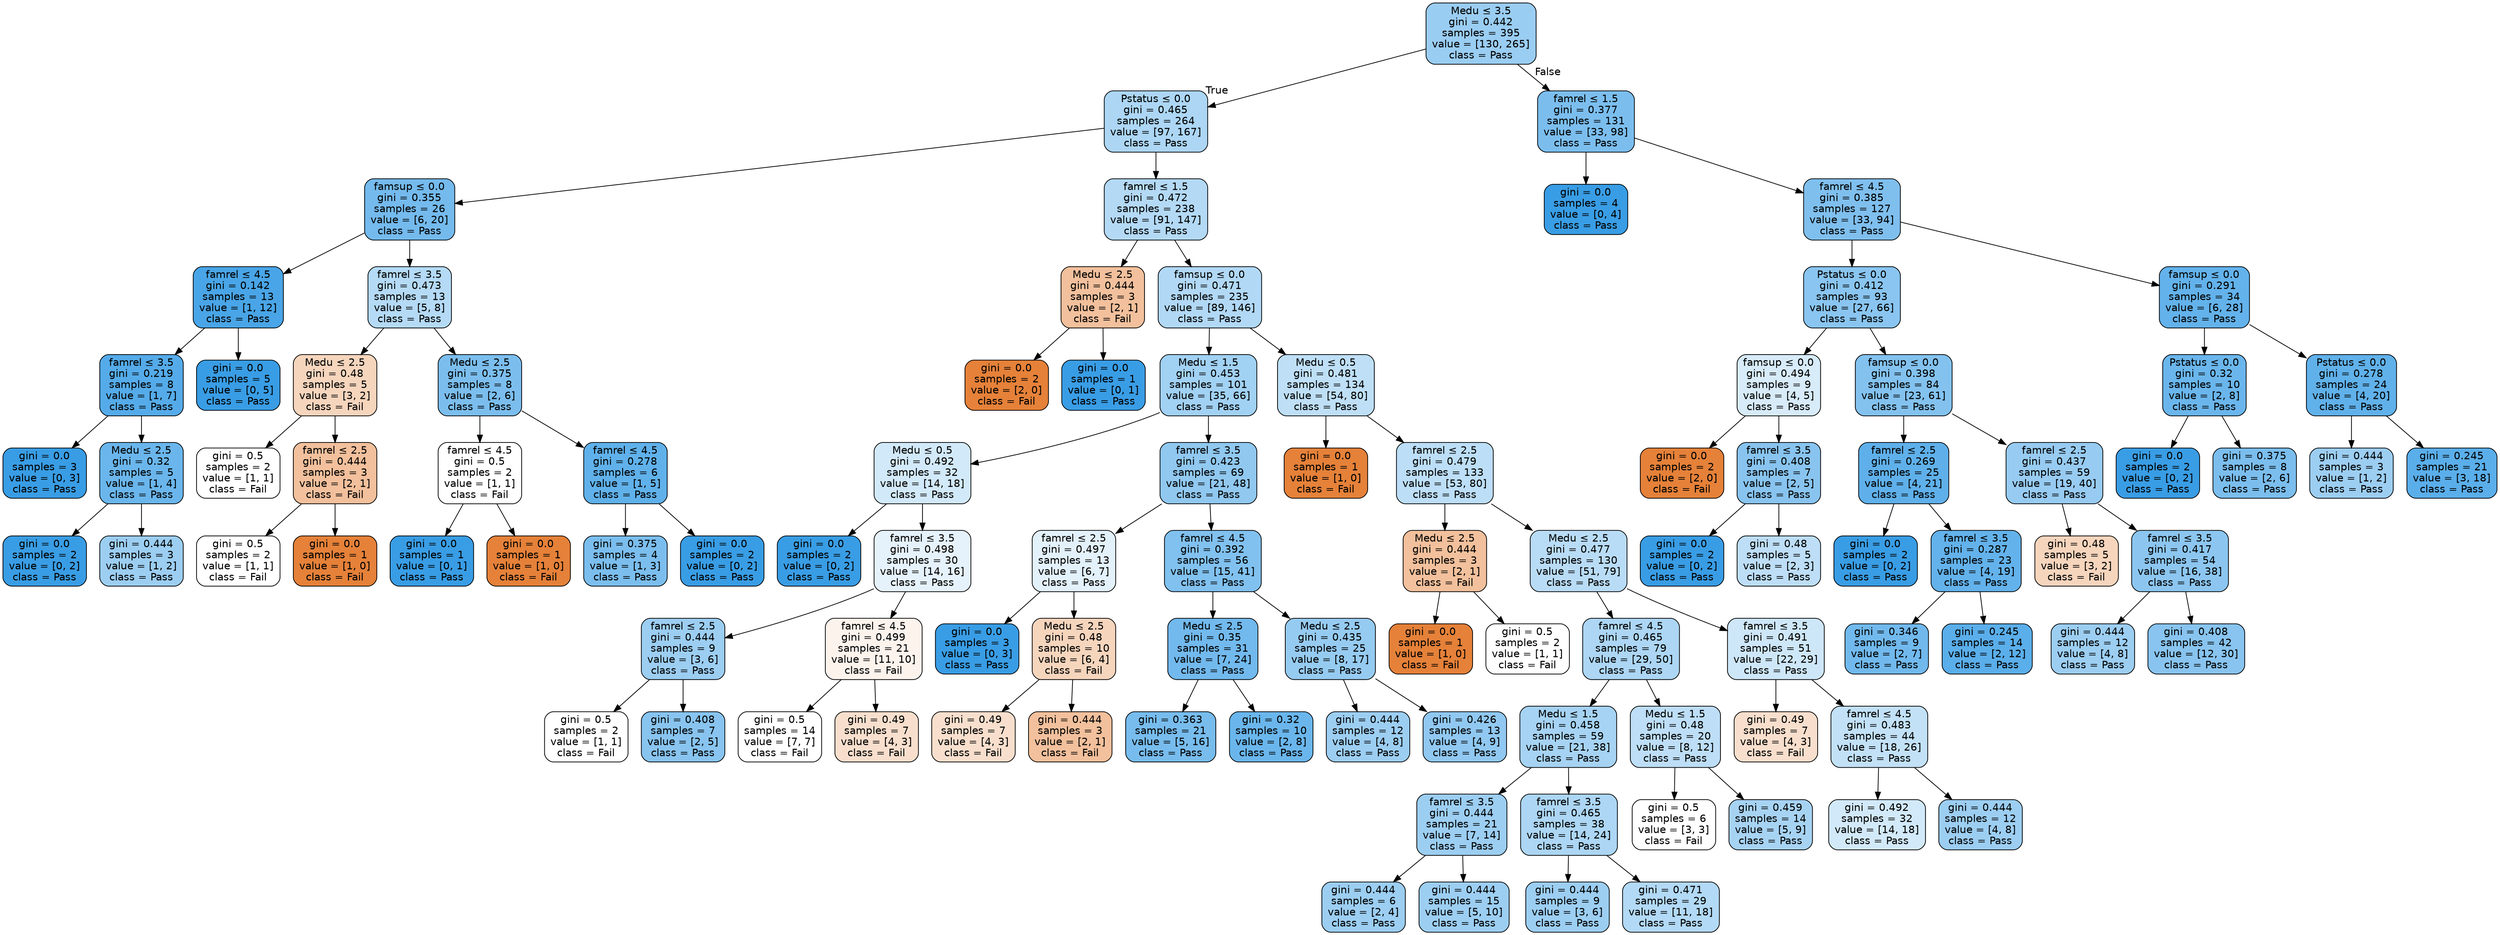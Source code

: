 digraph Tree {
node [shape=box, style="filled, rounded", color="black", fontname=helvetica] ;
edge [fontname=helvetica] ;
0 [label=<Medu &le; 3.5<br/>gini = 0.442<br/>samples = 395<br/>value = [130, 265]<br/>class = Pass>, fillcolor="#399de582"] ;
1 [label=<Pstatus &le; 0.0<br/>gini = 0.465<br/>samples = 264<br/>value = [97, 167]<br/>class = Pass>, fillcolor="#399de56b"] ;
0 -> 1 [labeldistance=2.5, labelangle=45, headlabel="True"] ;
2 [label=<famsup &le; 0.0<br/>gini = 0.355<br/>samples = 26<br/>value = [6, 20]<br/>class = Pass>, fillcolor="#399de5b3"] ;
1 -> 2 ;
3 [label=<famrel &le; 4.5<br/>gini = 0.142<br/>samples = 13<br/>value = [1, 12]<br/>class = Pass>, fillcolor="#399de5ea"] ;
2 -> 3 ;
4 [label=<famrel &le; 3.5<br/>gini = 0.219<br/>samples = 8<br/>value = [1, 7]<br/>class = Pass>, fillcolor="#399de5db"] ;
3 -> 4 ;
5 [label=<gini = 0.0<br/>samples = 3<br/>value = [0, 3]<br/>class = Pass>, fillcolor="#399de5ff"] ;
4 -> 5 ;
6 [label=<Medu &le; 2.5<br/>gini = 0.32<br/>samples = 5<br/>value = [1, 4]<br/>class = Pass>, fillcolor="#399de5bf"] ;
4 -> 6 ;
7 [label=<gini = 0.0<br/>samples = 2<br/>value = [0, 2]<br/>class = Pass>, fillcolor="#399de5ff"] ;
6 -> 7 ;
8 [label=<gini = 0.444<br/>samples = 3<br/>value = [1, 2]<br/>class = Pass>, fillcolor="#399de57f"] ;
6 -> 8 ;
9 [label=<gini = 0.0<br/>samples = 5<br/>value = [0, 5]<br/>class = Pass>, fillcolor="#399de5ff"] ;
3 -> 9 ;
10 [label=<famrel &le; 3.5<br/>gini = 0.473<br/>samples = 13<br/>value = [5, 8]<br/>class = Pass>, fillcolor="#399de560"] ;
2 -> 10 ;
11 [label=<Medu &le; 2.5<br/>gini = 0.48<br/>samples = 5<br/>value = [3, 2]<br/>class = Fail>, fillcolor="#e5813955"] ;
10 -> 11 ;
12 [label=<gini = 0.5<br/>samples = 2<br/>value = [1, 1]<br/>class = Fail>, fillcolor="#e5813900"] ;
11 -> 12 ;
13 [label=<famrel &le; 2.5<br/>gini = 0.444<br/>samples = 3<br/>value = [2, 1]<br/>class = Fail>, fillcolor="#e581397f"] ;
11 -> 13 ;
14 [label=<gini = 0.5<br/>samples = 2<br/>value = [1, 1]<br/>class = Fail>, fillcolor="#e5813900"] ;
13 -> 14 ;
15 [label=<gini = 0.0<br/>samples = 1<br/>value = [1, 0]<br/>class = Fail>, fillcolor="#e58139ff"] ;
13 -> 15 ;
16 [label=<Medu &le; 2.5<br/>gini = 0.375<br/>samples = 8<br/>value = [2, 6]<br/>class = Pass>, fillcolor="#399de5aa"] ;
10 -> 16 ;
17 [label=<famrel &le; 4.5<br/>gini = 0.5<br/>samples = 2<br/>value = [1, 1]<br/>class = Fail>, fillcolor="#e5813900"] ;
16 -> 17 ;
18 [label=<gini = 0.0<br/>samples = 1<br/>value = [0, 1]<br/>class = Pass>, fillcolor="#399de5ff"] ;
17 -> 18 ;
19 [label=<gini = 0.0<br/>samples = 1<br/>value = [1, 0]<br/>class = Fail>, fillcolor="#e58139ff"] ;
17 -> 19 ;
20 [label=<famrel &le; 4.5<br/>gini = 0.278<br/>samples = 6<br/>value = [1, 5]<br/>class = Pass>, fillcolor="#399de5cc"] ;
16 -> 20 ;
21 [label=<gini = 0.375<br/>samples = 4<br/>value = [1, 3]<br/>class = Pass>, fillcolor="#399de5aa"] ;
20 -> 21 ;
22 [label=<gini = 0.0<br/>samples = 2<br/>value = [0, 2]<br/>class = Pass>, fillcolor="#399de5ff"] ;
20 -> 22 ;
23 [label=<famrel &le; 1.5<br/>gini = 0.472<br/>samples = 238<br/>value = [91, 147]<br/>class = Pass>, fillcolor="#399de561"] ;
1 -> 23 ;
24 [label=<Medu &le; 2.5<br/>gini = 0.444<br/>samples = 3<br/>value = [2, 1]<br/>class = Fail>, fillcolor="#e581397f"] ;
23 -> 24 ;
25 [label=<gini = 0.0<br/>samples = 2<br/>value = [2, 0]<br/>class = Fail>, fillcolor="#e58139ff"] ;
24 -> 25 ;
26 [label=<gini = 0.0<br/>samples = 1<br/>value = [0, 1]<br/>class = Pass>, fillcolor="#399de5ff"] ;
24 -> 26 ;
27 [label=<famsup &le; 0.0<br/>gini = 0.471<br/>samples = 235<br/>value = [89, 146]<br/>class = Pass>, fillcolor="#399de564"] ;
23 -> 27 ;
28 [label=<Medu &le; 1.5<br/>gini = 0.453<br/>samples = 101<br/>value = [35, 66]<br/>class = Pass>, fillcolor="#399de578"] ;
27 -> 28 ;
29 [label=<Medu &le; 0.5<br/>gini = 0.492<br/>samples = 32<br/>value = [14, 18]<br/>class = Pass>, fillcolor="#399de539"] ;
28 -> 29 ;
30 [label=<gini = 0.0<br/>samples = 2<br/>value = [0, 2]<br/>class = Pass>, fillcolor="#399de5ff"] ;
29 -> 30 ;
31 [label=<famrel &le; 3.5<br/>gini = 0.498<br/>samples = 30<br/>value = [14, 16]<br/>class = Pass>, fillcolor="#399de520"] ;
29 -> 31 ;
32 [label=<famrel &le; 2.5<br/>gini = 0.444<br/>samples = 9<br/>value = [3, 6]<br/>class = Pass>, fillcolor="#399de57f"] ;
31 -> 32 ;
33 [label=<gini = 0.5<br/>samples = 2<br/>value = [1, 1]<br/>class = Fail>, fillcolor="#e5813900"] ;
32 -> 33 ;
34 [label=<gini = 0.408<br/>samples = 7<br/>value = [2, 5]<br/>class = Pass>, fillcolor="#399de599"] ;
32 -> 34 ;
35 [label=<famrel &le; 4.5<br/>gini = 0.499<br/>samples = 21<br/>value = [11, 10]<br/>class = Fail>, fillcolor="#e5813917"] ;
31 -> 35 ;
36 [label=<gini = 0.5<br/>samples = 14<br/>value = [7, 7]<br/>class = Fail>, fillcolor="#e5813900"] ;
35 -> 36 ;
37 [label=<gini = 0.49<br/>samples = 7<br/>value = [4, 3]<br/>class = Fail>, fillcolor="#e5813940"] ;
35 -> 37 ;
38 [label=<famrel &le; 3.5<br/>gini = 0.423<br/>samples = 69<br/>value = [21, 48]<br/>class = Pass>, fillcolor="#399de58f"] ;
28 -> 38 ;
39 [label=<famrel &le; 2.5<br/>gini = 0.497<br/>samples = 13<br/>value = [6, 7]<br/>class = Pass>, fillcolor="#399de524"] ;
38 -> 39 ;
40 [label=<gini = 0.0<br/>samples = 3<br/>value = [0, 3]<br/>class = Pass>, fillcolor="#399de5ff"] ;
39 -> 40 ;
41 [label=<Medu &le; 2.5<br/>gini = 0.48<br/>samples = 10<br/>value = [6, 4]<br/>class = Fail>, fillcolor="#e5813955"] ;
39 -> 41 ;
42 [label=<gini = 0.49<br/>samples = 7<br/>value = [4, 3]<br/>class = Fail>, fillcolor="#e5813940"] ;
41 -> 42 ;
43 [label=<gini = 0.444<br/>samples = 3<br/>value = [2, 1]<br/>class = Fail>, fillcolor="#e581397f"] ;
41 -> 43 ;
44 [label=<famrel &le; 4.5<br/>gini = 0.392<br/>samples = 56<br/>value = [15, 41]<br/>class = Pass>, fillcolor="#399de5a2"] ;
38 -> 44 ;
45 [label=<Medu &le; 2.5<br/>gini = 0.35<br/>samples = 31<br/>value = [7, 24]<br/>class = Pass>, fillcolor="#399de5b5"] ;
44 -> 45 ;
46 [label=<gini = 0.363<br/>samples = 21<br/>value = [5, 16]<br/>class = Pass>, fillcolor="#399de5af"] ;
45 -> 46 ;
47 [label=<gini = 0.32<br/>samples = 10<br/>value = [2, 8]<br/>class = Pass>, fillcolor="#399de5bf"] ;
45 -> 47 ;
48 [label=<Medu &le; 2.5<br/>gini = 0.435<br/>samples = 25<br/>value = [8, 17]<br/>class = Pass>, fillcolor="#399de587"] ;
44 -> 48 ;
49 [label=<gini = 0.444<br/>samples = 12<br/>value = [4, 8]<br/>class = Pass>, fillcolor="#399de57f"] ;
48 -> 49 ;
50 [label=<gini = 0.426<br/>samples = 13<br/>value = [4, 9]<br/>class = Pass>, fillcolor="#399de58e"] ;
48 -> 50 ;
51 [label=<Medu &le; 0.5<br/>gini = 0.481<br/>samples = 134<br/>value = [54, 80]<br/>class = Pass>, fillcolor="#399de553"] ;
27 -> 51 ;
52 [label=<gini = 0.0<br/>samples = 1<br/>value = [1, 0]<br/>class = Fail>, fillcolor="#e58139ff"] ;
51 -> 52 ;
53 [label=<famrel &le; 2.5<br/>gini = 0.479<br/>samples = 133<br/>value = [53, 80]<br/>class = Pass>, fillcolor="#399de556"] ;
51 -> 53 ;
54 [label=<Medu &le; 2.5<br/>gini = 0.444<br/>samples = 3<br/>value = [2, 1]<br/>class = Fail>, fillcolor="#e581397f"] ;
53 -> 54 ;
55 [label=<gini = 0.0<br/>samples = 1<br/>value = [1, 0]<br/>class = Fail>, fillcolor="#e58139ff"] ;
54 -> 55 ;
56 [label=<gini = 0.5<br/>samples = 2<br/>value = [1, 1]<br/>class = Fail>, fillcolor="#e5813900"] ;
54 -> 56 ;
57 [label=<Medu &le; 2.5<br/>gini = 0.477<br/>samples = 130<br/>value = [51, 79]<br/>class = Pass>, fillcolor="#399de55a"] ;
53 -> 57 ;
58 [label=<famrel &le; 4.5<br/>gini = 0.465<br/>samples = 79<br/>value = [29, 50]<br/>class = Pass>, fillcolor="#399de56b"] ;
57 -> 58 ;
59 [label=<Medu &le; 1.5<br/>gini = 0.458<br/>samples = 59<br/>value = [21, 38]<br/>class = Pass>, fillcolor="#399de572"] ;
58 -> 59 ;
60 [label=<famrel &le; 3.5<br/>gini = 0.444<br/>samples = 21<br/>value = [7, 14]<br/>class = Pass>, fillcolor="#399de57f"] ;
59 -> 60 ;
61 [label=<gini = 0.444<br/>samples = 6<br/>value = [2, 4]<br/>class = Pass>, fillcolor="#399de57f"] ;
60 -> 61 ;
62 [label=<gini = 0.444<br/>samples = 15<br/>value = [5, 10]<br/>class = Pass>, fillcolor="#399de57f"] ;
60 -> 62 ;
63 [label=<famrel &le; 3.5<br/>gini = 0.465<br/>samples = 38<br/>value = [14, 24]<br/>class = Pass>, fillcolor="#399de56a"] ;
59 -> 63 ;
64 [label=<gini = 0.444<br/>samples = 9<br/>value = [3, 6]<br/>class = Pass>, fillcolor="#399de57f"] ;
63 -> 64 ;
65 [label=<gini = 0.471<br/>samples = 29<br/>value = [11, 18]<br/>class = Pass>, fillcolor="#399de563"] ;
63 -> 65 ;
66 [label=<Medu &le; 1.5<br/>gini = 0.48<br/>samples = 20<br/>value = [8, 12]<br/>class = Pass>, fillcolor="#399de555"] ;
58 -> 66 ;
67 [label=<gini = 0.5<br/>samples = 6<br/>value = [3, 3]<br/>class = Fail>, fillcolor="#e5813900"] ;
66 -> 67 ;
68 [label=<gini = 0.459<br/>samples = 14<br/>value = [5, 9]<br/>class = Pass>, fillcolor="#399de571"] ;
66 -> 68 ;
69 [label=<famrel &le; 3.5<br/>gini = 0.491<br/>samples = 51<br/>value = [22, 29]<br/>class = Pass>, fillcolor="#399de53e"] ;
57 -> 69 ;
70 [label=<gini = 0.49<br/>samples = 7<br/>value = [4, 3]<br/>class = Fail>, fillcolor="#e5813940"] ;
69 -> 70 ;
71 [label=<famrel &le; 4.5<br/>gini = 0.483<br/>samples = 44<br/>value = [18, 26]<br/>class = Pass>, fillcolor="#399de54e"] ;
69 -> 71 ;
72 [label=<gini = 0.492<br/>samples = 32<br/>value = [14, 18]<br/>class = Pass>, fillcolor="#399de539"] ;
71 -> 72 ;
73 [label=<gini = 0.444<br/>samples = 12<br/>value = [4, 8]<br/>class = Pass>, fillcolor="#399de57f"] ;
71 -> 73 ;
74 [label=<famrel &le; 1.5<br/>gini = 0.377<br/>samples = 131<br/>value = [33, 98]<br/>class = Pass>, fillcolor="#399de5a9"] ;
0 -> 74 [labeldistance=2.5, labelangle=-45, headlabel="False"] ;
75 [label=<gini = 0.0<br/>samples = 4<br/>value = [0, 4]<br/>class = Pass>, fillcolor="#399de5ff"] ;
74 -> 75 ;
76 [label=<famrel &le; 4.5<br/>gini = 0.385<br/>samples = 127<br/>value = [33, 94]<br/>class = Pass>, fillcolor="#399de5a5"] ;
74 -> 76 ;
77 [label=<Pstatus &le; 0.0<br/>gini = 0.412<br/>samples = 93<br/>value = [27, 66]<br/>class = Pass>, fillcolor="#399de597"] ;
76 -> 77 ;
78 [label=<famsup &le; 0.0<br/>gini = 0.494<br/>samples = 9<br/>value = [4, 5]<br/>class = Pass>, fillcolor="#399de533"] ;
77 -> 78 ;
79 [label=<gini = 0.0<br/>samples = 2<br/>value = [2, 0]<br/>class = Fail>, fillcolor="#e58139ff"] ;
78 -> 79 ;
80 [label=<famrel &le; 3.5<br/>gini = 0.408<br/>samples = 7<br/>value = [2, 5]<br/>class = Pass>, fillcolor="#399de599"] ;
78 -> 80 ;
81 [label=<gini = 0.0<br/>samples = 2<br/>value = [0, 2]<br/>class = Pass>, fillcolor="#399de5ff"] ;
80 -> 81 ;
82 [label=<gini = 0.48<br/>samples = 5<br/>value = [2, 3]<br/>class = Pass>, fillcolor="#399de555"] ;
80 -> 82 ;
83 [label=<famsup &le; 0.0<br/>gini = 0.398<br/>samples = 84<br/>value = [23, 61]<br/>class = Pass>, fillcolor="#399de59f"] ;
77 -> 83 ;
84 [label=<famrel &le; 2.5<br/>gini = 0.269<br/>samples = 25<br/>value = [4, 21]<br/>class = Pass>, fillcolor="#399de5ce"] ;
83 -> 84 ;
85 [label=<gini = 0.0<br/>samples = 2<br/>value = [0, 2]<br/>class = Pass>, fillcolor="#399de5ff"] ;
84 -> 85 ;
86 [label=<famrel &le; 3.5<br/>gini = 0.287<br/>samples = 23<br/>value = [4, 19]<br/>class = Pass>, fillcolor="#399de5c9"] ;
84 -> 86 ;
87 [label=<gini = 0.346<br/>samples = 9<br/>value = [2, 7]<br/>class = Pass>, fillcolor="#399de5b6"] ;
86 -> 87 ;
88 [label=<gini = 0.245<br/>samples = 14<br/>value = [2, 12]<br/>class = Pass>, fillcolor="#399de5d4"] ;
86 -> 88 ;
89 [label=<famrel &le; 2.5<br/>gini = 0.437<br/>samples = 59<br/>value = [19, 40]<br/>class = Pass>, fillcolor="#399de586"] ;
83 -> 89 ;
90 [label=<gini = 0.48<br/>samples = 5<br/>value = [3, 2]<br/>class = Fail>, fillcolor="#e5813955"] ;
89 -> 90 ;
91 [label=<famrel &le; 3.5<br/>gini = 0.417<br/>samples = 54<br/>value = [16, 38]<br/>class = Pass>, fillcolor="#399de594"] ;
89 -> 91 ;
92 [label=<gini = 0.444<br/>samples = 12<br/>value = [4, 8]<br/>class = Pass>, fillcolor="#399de57f"] ;
91 -> 92 ;
93 [label=<gini = 0.408<br/>samples = 42<br/>value = [12, 30]<br/>class = Pass>, fillcolor="#399de599"] ;
91 -> 93 ;
94 [label=<famsup &le; 0.0<br/>gini = 0.291<br/>samples = 34<br/>value = [6, 28]<br/>class = Pass>, fillcolor="#399de5c8"] ;
76 -> 94 ;
95 [label=<Pstatus &le; 0.0<br/>gini = 0.32<br/>samples = 10<br/>value = [2, 8]<br/>class = Pass>, fillcolor="#399de5bf"] ;
94 -> 95 ;
96 [label=<gini = 0.0<br/>samples = 2<br/>value = [0, 2]<br/>class = Pass>, fillcolor="#399de5ff"] ;
95 -> 96 ;
97 [label=<gini = 0.375<br/>samples = 8<br/>value = [2, 6]<br/>class = Pass>, fillcolor="#399de5aa"] ;
95 -> 97 ;
98 [label=<Pstatus &le; 0.0<br/>gini = 0.278<br/>samples = 24<br/>value = [4, 20]<br/>class = Pass>, fillcolor="#399de5cc"] ;
94 -> 98 ;
99 [label=<gini = 0.444<br/>samples = 3<br/>value = [1, 2]<br/>class = Pass>, fillcolor="#399de57f"] ;
98 -> 99 ;
100 [label=<gini = 0.245<br/>samples = 21<br/>value = [3, 18]<br/>class = Pass>, fillcolor="#399de5d4"] ;
98 -> 100 ;
}